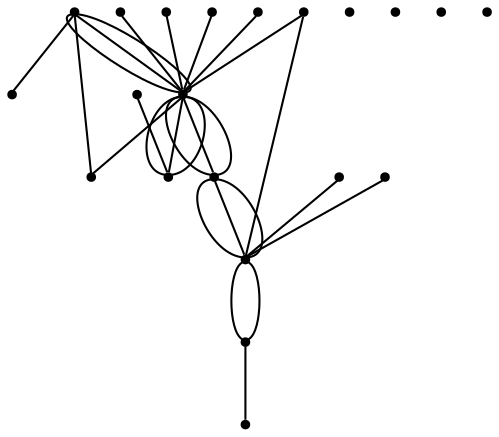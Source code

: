 graph {
  node [shape=point,comment="{\"directed\":false,\"doi\":\"10.1007/978-3-662-45803-7_31\",\"figure\":\"5\"}"]

  v0 [pos="1511.9192391342606,670.5443740957621"]
  v1 [pos="1681.3747382818376,933.3485730569025"]
  v2 [pos="1493.2391229041773,969.6384816962602"]
  v3 [pos="1681.3747382818376,1145.4596705665897"]
  v4 [pos="1493.2391229041773,821.8025799233818"]
  v5 [pos="1342.4637399866838,746.4966239351868"]
  v6 [pos="1493.2391229041773,1193.8390909199193"]
  v7 [pos="1342.4637399866838,897.6548323283446"]
  v8 [pos="1342.4637399866838,1109.7659298380318"]
  v9 [pos="1342.4637399866838,579.8301620228899"]
  v10 [pos="1173.0082408391067,832.203839785814"]
  v11 [pos="1154.3281246090235,992.3211058568482"]
  v12 [pos="1342.4637399866838,1204.0319591822895"]
  v13 [pos="1154.3281246090235,1143.521043459298"]
  v14 [pos="1154.3281246090235,651.8677540272072"]
  v15 [pos="975.5324400980903,893.1109285506816"]
  v16 [pos="966.1923819830486,657.4291889509605"]
  v17 [pos="966.1923819830486,1126.545652008587"]
  v18 [pos="787.39682472043,897.0774934510057"]
  v19 [pos="947.5122339408867,1214.0871719432757"]
  v20 [pos="1690.7147645848004,650.5336915618534"]

  v3 -- v17 [id="-5",pos="1681.3747382818376,1145.4596705665897 1587.3068033446928,1145.4597977897888 1587.3068033446928,1086.1036870446742 1521.9263647273228,1086.1036870446742 1464.5391562495565,1086.1036870446742 1464.5391562495565,1086.1036870446742 1464.5391562495565,1086.1036870446742 1419.53588101199,1086.1035598214748 1419.53588101199,1167.000084846008 1371.150981809829,1167.000084846008 1313.7637733320628,1167.000084846008 1313.7637733320628,1167.000084846008 1313.7637733320628,1167.000084846008 1237.5796982954264,1167.000084846008 1237.5796982954264,1029.35298019313 1183.0153664321688,1029.35298019313 1125.6281579544027,1029.35298019313 1125.6281579544027,1029.35298019313 1125.6281579544027,1029.35298019313 1082.9516181521178,1029.357305781898 1082.9516181521178,1089.5137776723054 966.1923819830486,1126.545652008587"]
  v6 -- v18 [id="-9",pos="1493.2391229041773,1193.8390909199193 1427.587518128066,1193.8348925543503 1427.587518128066,1244.2780004196484 1371.150981809829,1244.2780004196484 1313.7637733320628,1244.2780004196484 1313.7637733320628,1244.2780004196484 1313.7637733320628,1244.2780004196484 1221.9350269896488,1244.2823260084165 1221.9350269896488,1106.6352213555383 1183.0153664321688,1106.6352213555383 1125.6281579544027,1106.6352213555383 1125.6281579544027,1106.6352213555383 1125.6281579544027,1106.6352213555383 1089.6855989689136,1106.6352213555383 1089.6855989689136,1170.5144984968692 1013.559867284592,1170.5144984968692 918.8124263466593,1170.5144984968692 918.8124263466593,1170.5144984968692 918.8124263466593,1170.5144984968692 866.2787230902503,1170.5144348852698 866.2787230902503,936.041633734626 787.39682472043,897.0774934510057"]
  v8 -- v18 [id="-16",pos="1342.4637399866838,1109.7659298380318 1259.537158496163,1119.4794210863402 1259.537158496163,881.5631332183115 1183.0153664321688,881.5631332183115 1125.6281579544027,881.5631332183115 1125.6281579544027,881.5631332183115 1125.6281579544027,881.5631332183115 1073.0318485271346,881.5632604415106 1073.0318485271346,1004.2775421046023 1013.559867284592,1004.2775421046023 918.8124263466593,1004.2775421046023 918.8124263466593,1004.2775421046023 918.8124263466593,1004.2775421046023 880.4013773032522,1004.2772876582042 880.4013773032522,903.8872424039456 787.39682472043,897.0774934510057"]
  v17 -- v18 [id="-20",pos="966.1923819830486,1126.545652008587 918.8124263466593,1089.5137776723054 918.8124263466593,1089.5137776723054 918.8124263466593,1089.5137776723054 872.091235235753,1089.5137140607058 872.091235235753,922.0885566008085 787.39682472043,897.0774934510057"]
  v16 -- v18 [id="-21",pos="966.1923819830486,657.4291889509605 918.8124263466593,694.4152629355801 918.8124263466593,694.4152629355801 918.8124263466593,694.4152629355801 865.5156785708264,694.415135712381 865.5156785708264,862.0862792276629 787.39682472043,897.0774934510057"]
  v16 -- v14 [id="-22",pos="966.1923819830486,657.4291889509605 1013.5724012435952,620.3596565477569 1013.5724012435952,620.3596565477569 1013.5724012435952,620.3596565477569 1069.6002159748416,620.3596565477569 1069.6002159748416,651.8678812504063 1154.3281246090235,651.8677540272072"]
  v13 -- v18 [id="-25",pos="1154.3281246090235,1143.521043459298 1091.0866029143579,1143.5170995401272 1091.0866029143579,1173.6828650462849 1013.5599309087493,1173.6828650462849 918.8123627225019,1173.6828650462849 918.8123627225019,1173.6828650462849 918.8123627225019,1173.6828650462849 863.8269661857225,1173.6828014346852 863.8269661857225,939.2100002840415 787.39682472043,897.0774934510057"]
  v11 -- v18 [id="-26",pos="1154.3281246090235,992.3211058568482 1078.660932226919,982.7827373420474 1078.660932226919,1014.7744738127283 1013.559867284592,1014.7744738127283 918.8124263466593,1014.7744738127283 918.8124263466593,1014.7744738127283 918.8124263466593,1014.7744738127283 872.091235235753,1014.7744738127283 872.091235235753,914.3844285584697 787.39682472043,897.0774934510057"]
  v17 -- v18 [id="-28",pos="966.1923819830486,1126.545652008587 918.8124263466593,1163.7566566091464 918.8124263466593,1163.7566566091464 918.8124263466593,1163.7566566091464 872.091235235753,1163.756847443945 872.091235235753,929.2840462933012 787.39682472043,897.0774934510057"]
  v15 -- v10 [id="-30",pos="975.5324400980903,893.1109285506816 1046.6045367740248,849.850715281169 1046.6045367740248,794.6801841735621 1125.6406282892485,794.6801841735621 1173.0082408391067,832.203839785814 1173.0082408391067,832.203839785814 1173.0082408391067,832.203839785814"]
  v18 -- v16 [id="-37",pos="787.39682472043,897.0774934510057 865.5157421949838,855.153378218032 865.5157421949838,620.3596565477569 918.8249603056627,620.3596565477569 966.1923819830486,657.4291889509605 966.1923819830486,657.4291889509605 966.1923819830486,657.4291889509605"]
  v18 -- v0 [id="-47",pos="787.39682472043,897.0774934510057 872.4331514574976,868.8565889888938 872.4331514574976,701.1854454736119 918.8248966815053,701.1854454736119 976.2121687834288,701.1853182504128 976.2121687834288,701.1853182504128 976.2121687834288,701.1853182504128 1050.699196670345,701.1853182504128 1050.699196670345,766.3277945352204 1125.6407555375633,766.3277945352204 1183.0278367670148,766.3279217584195 1183.0278367670148,766.3279217584195 1183.0278367670148,766.3279217584195 1236.8333869293926,766.3279217584195 1236.8333869293926,623.5865457687403 1313.7762436669088,623.5865457687403 1371.163452144675,623.5862913223423 1371.163452144675,623.5862913223423 1371.163452144675,623.5862913223423 1426.015492447592,623.5862913223423 1426.015492447592,707.5927874479216 1464.5516265844026,707.5927874479216 1511.9192391342606,670.5443740957621 1511.9192391342606,670.5443740957621 1511.9192391342606,670.5443740957621"]
  v18 -- v15 [id="-51",pos="787.39682472043,897.0774934510057 876.2733783484665,883.7101519256652 876.2733783484665,849.854913646738 918.8248966815053,849.854913646738 975.5324400980903,893.1109285506816 975.5324400980903,893.1109285506816 975.5324400980903,893.1109285506816"]
  v18 -- v15 [id="-55",pos="787.39682472043,897.0774934510057 881.2770365812337,888.7502261796662 881.2770365812337,854.8949879007391 918.8248966815053,854.8949879007391 975.5324400980903,893.1109285506816 975.5324400980903,893.1109285506816 975.5324400980903,893.1109285506816"]
  v1 -- v10 [id="-3",pos="1681.3747382818376,933.3485730569025 1587.3068033446928,933.3485730569025 1587.3068033446928,932.7524051461025 1521.9263647273228,932.7524051461025 1464.5391562495565,932.7524051461025 1464.5391562495565,932.7524051461025 1464.5391562495565,932.7524051461025 1406.8851080557508,932.7525323693017 1406.8851080557508,860.7690102245851 1371.150981809829,860.7690102245851 1313.7637733320628,860.7690102245851 1313.7637733320628,860.7690102245851 1313.7637733320628,860.7690102245851 1275.56535622261,860.7688193897866 1275.56535622261,834.9052971946755 1173.0082408391067,832.203839785814"]
  v5 -- v10 [id="-10",pos="1342.4637399866838,746.4966239351868 1270.4074730323607,746.496623935187 1270.4074730323607,821.460858410704 1173.0082408391067,832.203839785814"]
  v7 -- v10 [id="-11",pos="1342.4637399866838,897.6548323283446 1275.56535622261,897.6590306939137 1275.56535622261,838.215390387845 1173.0082408391067,832.203839785814"]
  v8 -- v10 [id="-12",pos="1342.4637399866838,1109.7659298380318 1275.56535622261,1100.1318258659376 1275.56535622261,848.7293700046453 1173.0082408391067,832.203839785814"]
  v15 -- v10 [id="-31",pos="975.5324400980903,893.1109285506816 1057.074591736163,854.8907895351701 1057.074591736163,822.8531891012277 1173.0082408391067,832.203839785814"]
  v16 -- v0 [id="-35",pos="966.1923819830486,657.4291889509605 1054.3768638392153,697.7711564804115 1054.3768638392153,762.9136327652191 1125.6407555375633,762.9136327652191 1183.0278367670148,762.9135055420202 1183.0278367670148,762.9135055420202 1183.0278367670148,762.9135055420202 1233.147384995906,762.9135055420202 1233.147384995906,620.172129552341 1313.7762436669088,620.172129552341 1371.163452144675,620.172129552341 1371.163452144675,620.172129552341 1371.163452144675,620.172129552341 1428.788360474402,620.172129552341 1428.788360474402,670.5443740957621 1511.9192391342606,670.5443740957621"]
  v18 -- v16 [id="-44",pos="787.39682472043,897.0774934510057 865.5156785708264,858.6593951377554 865.5156785708264,657.4290617277613 966.1923819830486,657.4291889509605"]
  v18 -- v15 [id="-56",pos="787.39682472043,897.0774934510057 872.1245742942185,893.4193175852055 872.1245742942185,893.1149996930515 975.5324400980903,893.1109285506816"]
  v18 -- v17 [id="-62",pos="787.39682472043,897.0774934510057 872.091235235753,925.5945735205319 872.091235235753,1126.545652008587 966.1923819830486,1126.545652008587"]
  v19 -- v18 [id="-67",pos="947.5122339408867,1214.0871719432757 861.1499797640797,1214.0871719432757 861.1499797640797,946.0217848081662 787.39682472043,897.0774934510057"]
  v5 -- v2 [id="-131",pos="1342.4637399866838,746.4966239351868 1409.6036410521608,783.5284982714686 1409.6036410521608,929.5383018566247 1493.2391229041773,969.6384816962602"]
  v10 -- v5 [id="-142",pos="1173.0082408391067,832.203839785814 1270.4074730323607,824.9292172635053 1270.4074730323607,783.5283710482695 1342.4637399866838,746.4966239351868"]
  v15 -- v10 [id="-169",pos="975.5324400980903,893.1109285506816 1067.1568574590876,893.1109285506815 1067.1568574590876,842.6344882072293 1173.0082408391067,832.203839785814"]
}